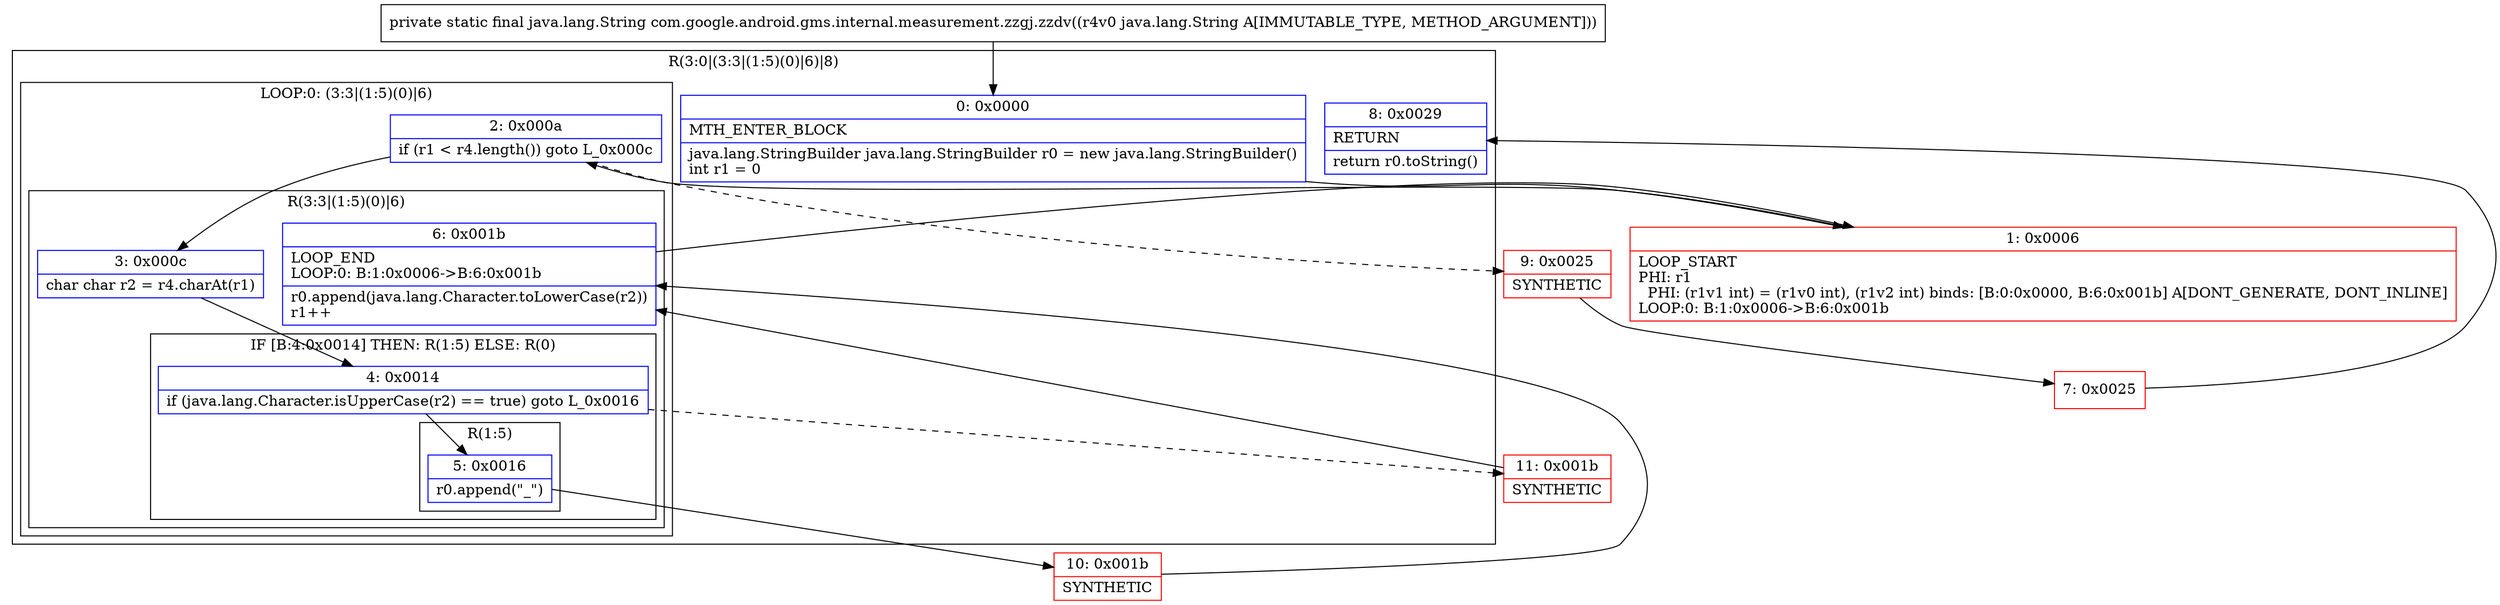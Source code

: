 digraph "CFG forcom.google.android.gms.internal.measurement.zzgj.zzdv(Ljava\/lang\/String;)Ljava\/lang\/String;" {
subgraph cluster_Region_1934859113 {
label = "R(3:0|(3:3|(1:5)(0)|6)|8)";
node [shape=record,color=blue];
Node_0 [shape=record,label="{0\:\ 0x0000|MTH_ENTER_BLOCK\l|java.lang.StringBuilder java.lang.StringBuilder r0 = new java.lang.StringBuilder()\lint r1 = 0\l}"];
subgraph cluster_LoopRegion_608504304 {
label = "LOOP:0: (3:3|(1:5)(0)|6)";
node [shape=record,color=blue];
Node_2 [shape=record,label="{2\:\ 0x000a|if (r1 \< r4.length()) goto L_0x000c\l}"];
subgraph cluster_Region_914750969 {
label = "R(3:3|(1:5)(0)|6)";
node [shape=record,color=blue];
Node_3 [shape=record,label="{3\:\ 0x000c|char char r2 = r4.charAt(r1)\l}"];
subgraph cluster_IfRegion_1260537538 {
label = "IF [B:4:0x0014] THEN: R(1:5) ELSE: R(0)";
node [shape=record,color=blue];
Node_4 [shape=record,label="{4\:\ 0x0014|if (java.lang.Character.isUpperCase(r2) == true) goto L_0x0016\l}"];
subgraph cluster_Region_198593709 {
label = "R(1:5)";
node [shape=record,color=blue];
Node_5 [shape=record,label="{5\:\ 0x0016|r0.append(\"_\")\l}"];
}
subgraph cluster_Region_925965065 {
label = "R(0)";
node [shape=record,color=blue];
}
}
Node_6 [shape=record,label="{6\:\ 0x001b|LOOP_END\lLOOP:0: B:1:0x0006\-\>B:6:0x001b\l|r0.append(java.lang.Character.toLowerCase(r2))\lr1++\l}"];
}
}
Node_8 [shape=record,label="{8\:\ 0x0029|RETURN\l|return r0.toString()\l}"];
}
Node_1 [shape=record,color=red,label="{1\:\ 0x0006|LOOP_START\lPHI: r1 \l  PHI: (r1v1 int) = (r1v0 int), (r1v2 int) binds: [B:0:0x0000, B:6:0x001b] A[DONT_GENERATE, DONT_INLINE]\lLOOP:0: B:1:0x0006\-\>B:6:0x001b\l}"];
Node_7 [shape=record,color=red,label="{7\:\ 0x0025}"];
Node_9 [shape=record,color=red,label="{9\:\ 0x0025|SYNTHETIC\l}"];
Node_10 [shape=record,color=red,label="{10\:\ 0x001b|SYNTHETIC\l}"];
Node_11 [shape=record,color=red,label="{11\:\ 0x001b|SYNTHETIC\l}"];
MethodNode[shape=record,label="{private static final java.lang.String com.google.android.gms.internal.measurement.zzgj.zzdv((r4v0 java.lang.String A[IMMUTABLE_TYPE, METHOD_ARGUMENT])) }"];
MethodNode -> Node_0;
Node_0 -> Node_1;
Node_2 -> Node_3;
Node_2 -> Node_9[style=dashed];
Node_3 -> Node_4;
Node_4 -> Node_5;
Node_4 -> Node_11[style=dashed];
Node_5 -> Node_10;
Node_6 -> Node_1;
Node_1 -> Node_2;
Node_7 -> Node_8;
Node_9 -> Node_7;
Node_10 -> Node_6;
Node_11 -> Node_6;
}

